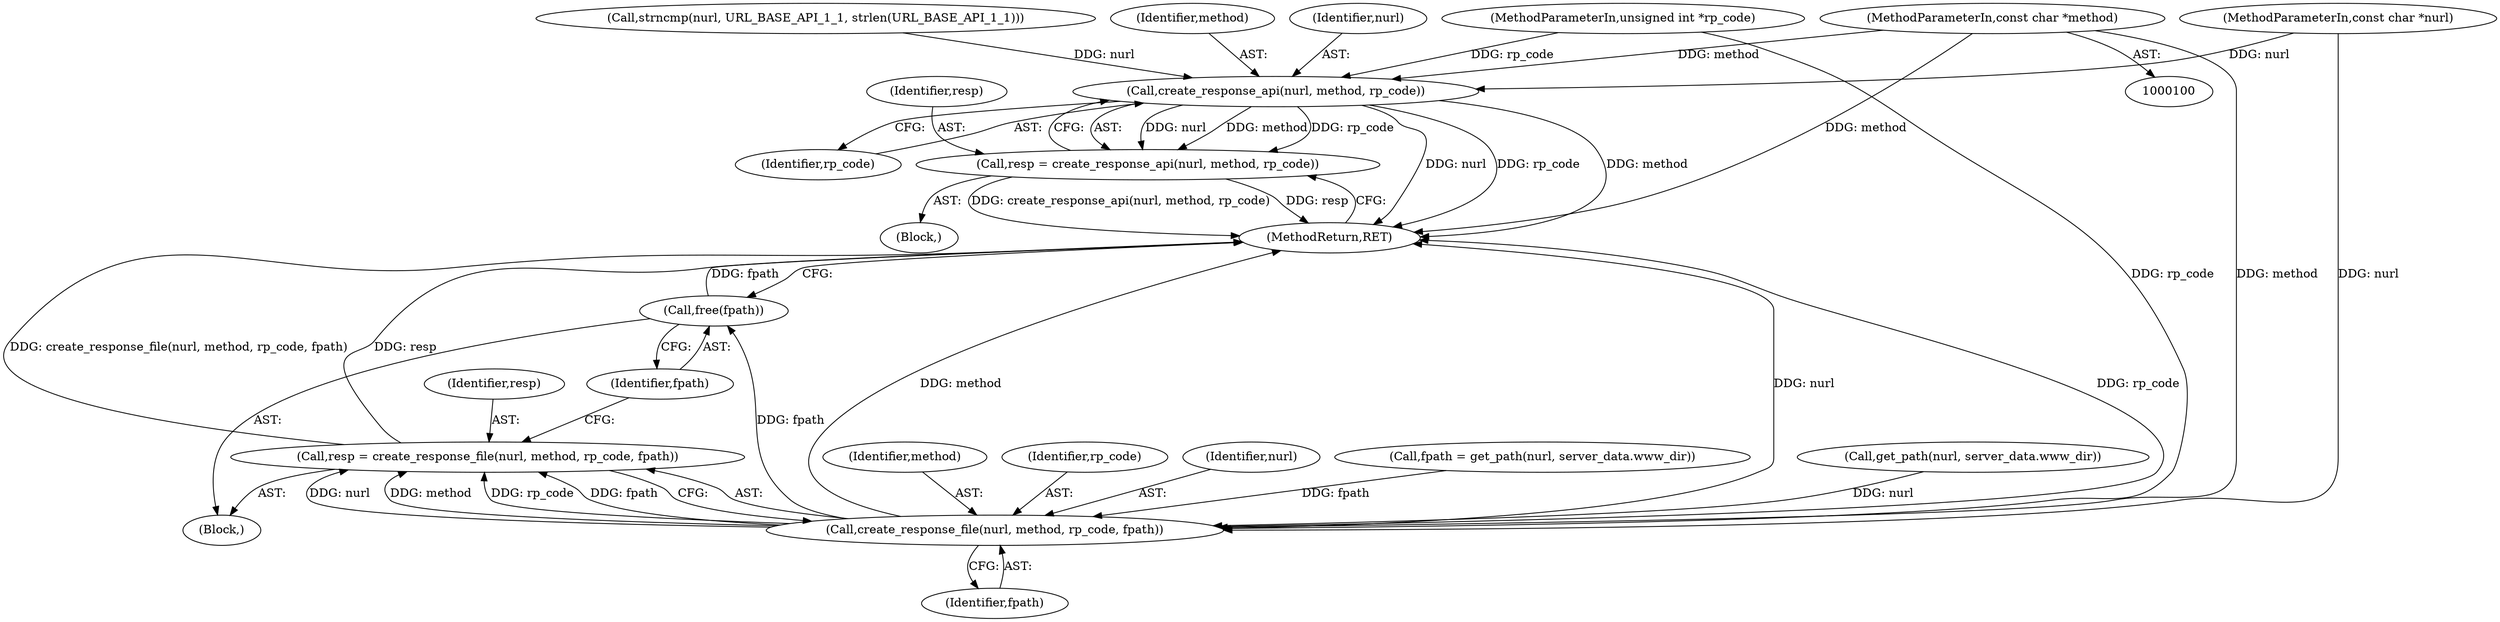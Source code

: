digraph "1_wpitchoune_8b10426dcc0246c1712a99460dd470dcb1cc4d9c@pointer" {
"1000102" [label="(MethodParameterIn,const char *method)"];
"1000121" [label="(Call,create_response_api(nurl, method, rp_code))"];
"1000119" [label="(Call,resp = create_response_api(nurl, method, rp_code))"];
"1000136" [label="(Call,create_response_file(nurl, method, rp_code, fpath))"];
"1000134" [label="(Call,resp = create_response_file(nurl, method, rp_code, fpath))"];
"1000141" [label="(Call,free(fpath))"];
"1000135" [label="(Identifier,resp)"];
"1000142" [label="(Identifier,fpath)"];
"1000101" [label="(MethodParameterIn,const char *nurl)"];
"1000138" [label="(Identifier,method)"];
"1000119" [label="(Call,resp = create_response_api(nurl, method, rp_code))"];
"1000122" [label="(Identifier,nurl)"];
"1000113" [label="(Call,strncmp(nurl, URL_BASE_API_1_1, strlen(URL_BASE_API_1_1)))"];
"1000120" [label="(Identifier,resp)"];
"1000139" [label="(Identifier,rp_code)"];
"1000140" [label="(Identifier,fpath)"];
"1000143" [label="(MethodReturn,RET)"];
"1000137" [label="(Identifier,nurl)"];
"1000127" [label="(Call,fpath = get_path(nurl, server_data.www_dir))"];
"1000118" [label="(Block,)"];
"1000141" [label="(Call,free(fpath))"];
"1000121" [label="(Call,create_response_api(nurl, method, rp_code))"];
"1000123" [label="(Identifier,method)"];
"1000103" [label="(MethodParameterIn,unsigned int *rp_code)"];
"1000136" [label="(Call,create_response_file(nurl, method, rp_code, fpath))"];
"1000124" [label="(Identifier,rp_code)"];
"1000129" [label="(Call,get_path(nurl, server_data.www_dir))"];
"1000126" [label="(Block,)"];
"1000134" [label="(Call,resp = create_response_file(nurl, method, rp_code, fpath))"];
"1000102" [label="(MethodParameterIn,const char *method)"];
"1000102" -> "1000100"  [label="AST: "];
"1000102" -> "1000143"  [label="DDG: method"];
"1000102" -> "1000121"  [label="DDG: method"];
"1000102" -> "1000136"  [label="DDG: method"];
"1000121" -> "1000119"  [label="AST: "];
"1000121" -> "1000124"  [label="CFG: "];
"1000122" -> "1000121"  [label="AST: "];
"1000123" -> "1000121"  [label="AST: "];
"1000124" -> "1000121"  [label="AST: "];
"1000119" -> "1000121"  [label="CFG: "];
"1000121" -> "1000143"  [label="DDG: method"];
"1000121" -> "1000143"  [label="DDG: nurl"];
"1000121" -> "1000143"  [label="DDG: rp_code"];
"1000121" -> "1000119"  [label="DDG: nurl"];
"1000121" -> "1000119"  [label="DDG: method"];
"1000121" -> "1000119"  [label="DDG: rp_code"];
"1000113" -> "1000121"  [label="DDG: nurl"];
"1000101" -> "1000121"  [label="DDG: nurl"];
"1000103" -> "1000121"  [label="DDG: rp_code"];
"1000119" -> "1000118"  [label="AST: "];
"1000120" -> "1000119"  [label="AST: "];
"1000143" -> "1000119"  [label="CFG: "];
"1000119" -> "1000143"  [label="DDG: create_response_api(nurl, method, rp_code)"];
"1000119" -> "1000143"  [label="DDG: resp"];
"1000136" -> "1000134"  [label="AST: "];
"1000136" -> "1000140"  [label="CFG: "];
"1000137" -> "1000136"  [label="AST: "];
"1000138" -> "1000136"  [label="AST: "];
"1000139" -> "1000136"  [label="AST: "];
"1000140" -> "1000136"  [label="AST: "];
"1000134" -> "1000136"  [label="CFG: "];
"1000136" -> "1000143"  [label="DDG: method"];
"1000136" -> "1000143"  [label="DDG: nurl"];
"1000136" -> "1000143"  [label="DDG: rp_code"];
"1000136" -> "1000134"  [label="DDG: nurl"];
"1000136" -> "1000134"  [label="DDG: method"];
"1000136" -> "1000134"  [label="DDG: rp_code"];
"1000136" -> "1000134"  [label="DDG: fpath"];
"1000129" -> "1000136"  [label="DDG: nurl"];
"1000101" -> "1000136"  [label="DDG: nurl"];
"1000103" -> "1000136"  [label="DDG: rp_code"];
"1000127" -> "1000136"  [label="DDG: fpath"];
"1000136" -> "1000141"  [label="DDG: fpath"];
"1000134" -> "1000126"  [label="AST: "];
"1000135" -> "1000134"  [label="AST: "];
"1000142" -> "1000134"  [label="CFG: "];
"1000134" -> "1000143"  [label="DDG: resp"];
"1000134" -> "1000143"  [label="DDG: create_response_file(nurl, method, rp_code, fpath)"];
"1000141" -> "1000126"  [label="AST: "];
"1000141" -> "1000142"  [label="CFG: "];
"1000142" -> "1000141"  [label="AST: "];
"1000143" -> "1000141"  [label="CFG: "];
"1000141" -> "1000143"  [label="DDG: fpath"];
}
